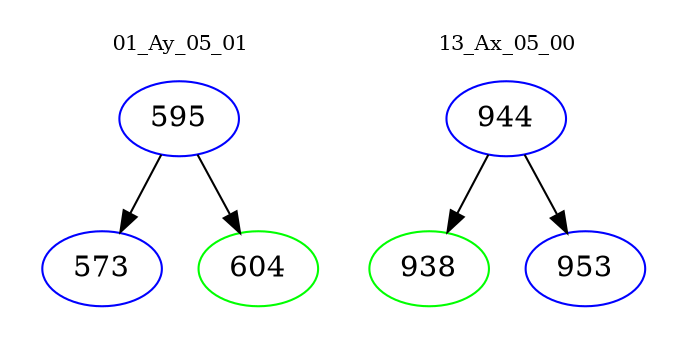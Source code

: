 digraph{
subgraph cluster_0 {
color = white
label = "01_Ay_05_01";
fontsize=10;
T0_595 [label="595", color="blue"]
T0_595 -> T0_573 [color="black"]
T0_573 [label="573", color="blue"]
T0_595 -> T0_604 [color="black"]
T0_604 [label="604", color="green"]
}
subgraph cluster_1 {
color = white
label = "13_Ax_05_00";
fontsize=10;
T1_944 [label="944", color="blue"]
T1_944 -> T1_938 [color="black"]
T1_938 [label="938", color="green"]
T1_944 -> T1_953 [color="black"]
T1_953 [label="953", color="blue"]
}
}
